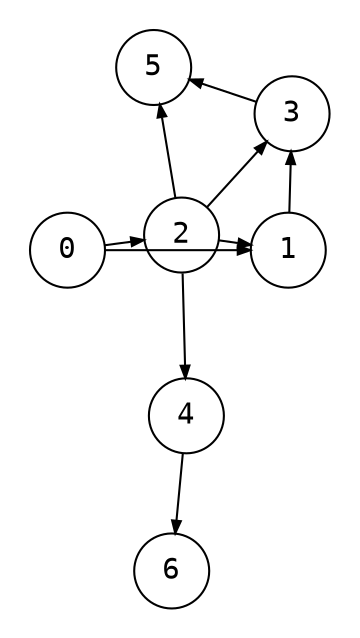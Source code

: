 digraph {
    node [shape=circle, fontname="monospace"];
    edge [arrowsize=0.6];
    layout=neato;
    mode="sgd";
    normalize=true;
    maxiter=10000;
    pad=0.2;

    0 -> {1, 2};
    1 -> {3};
    2 -> {1, 3, 4, 5};
    3 -> {5};
    4 -> {6};
}